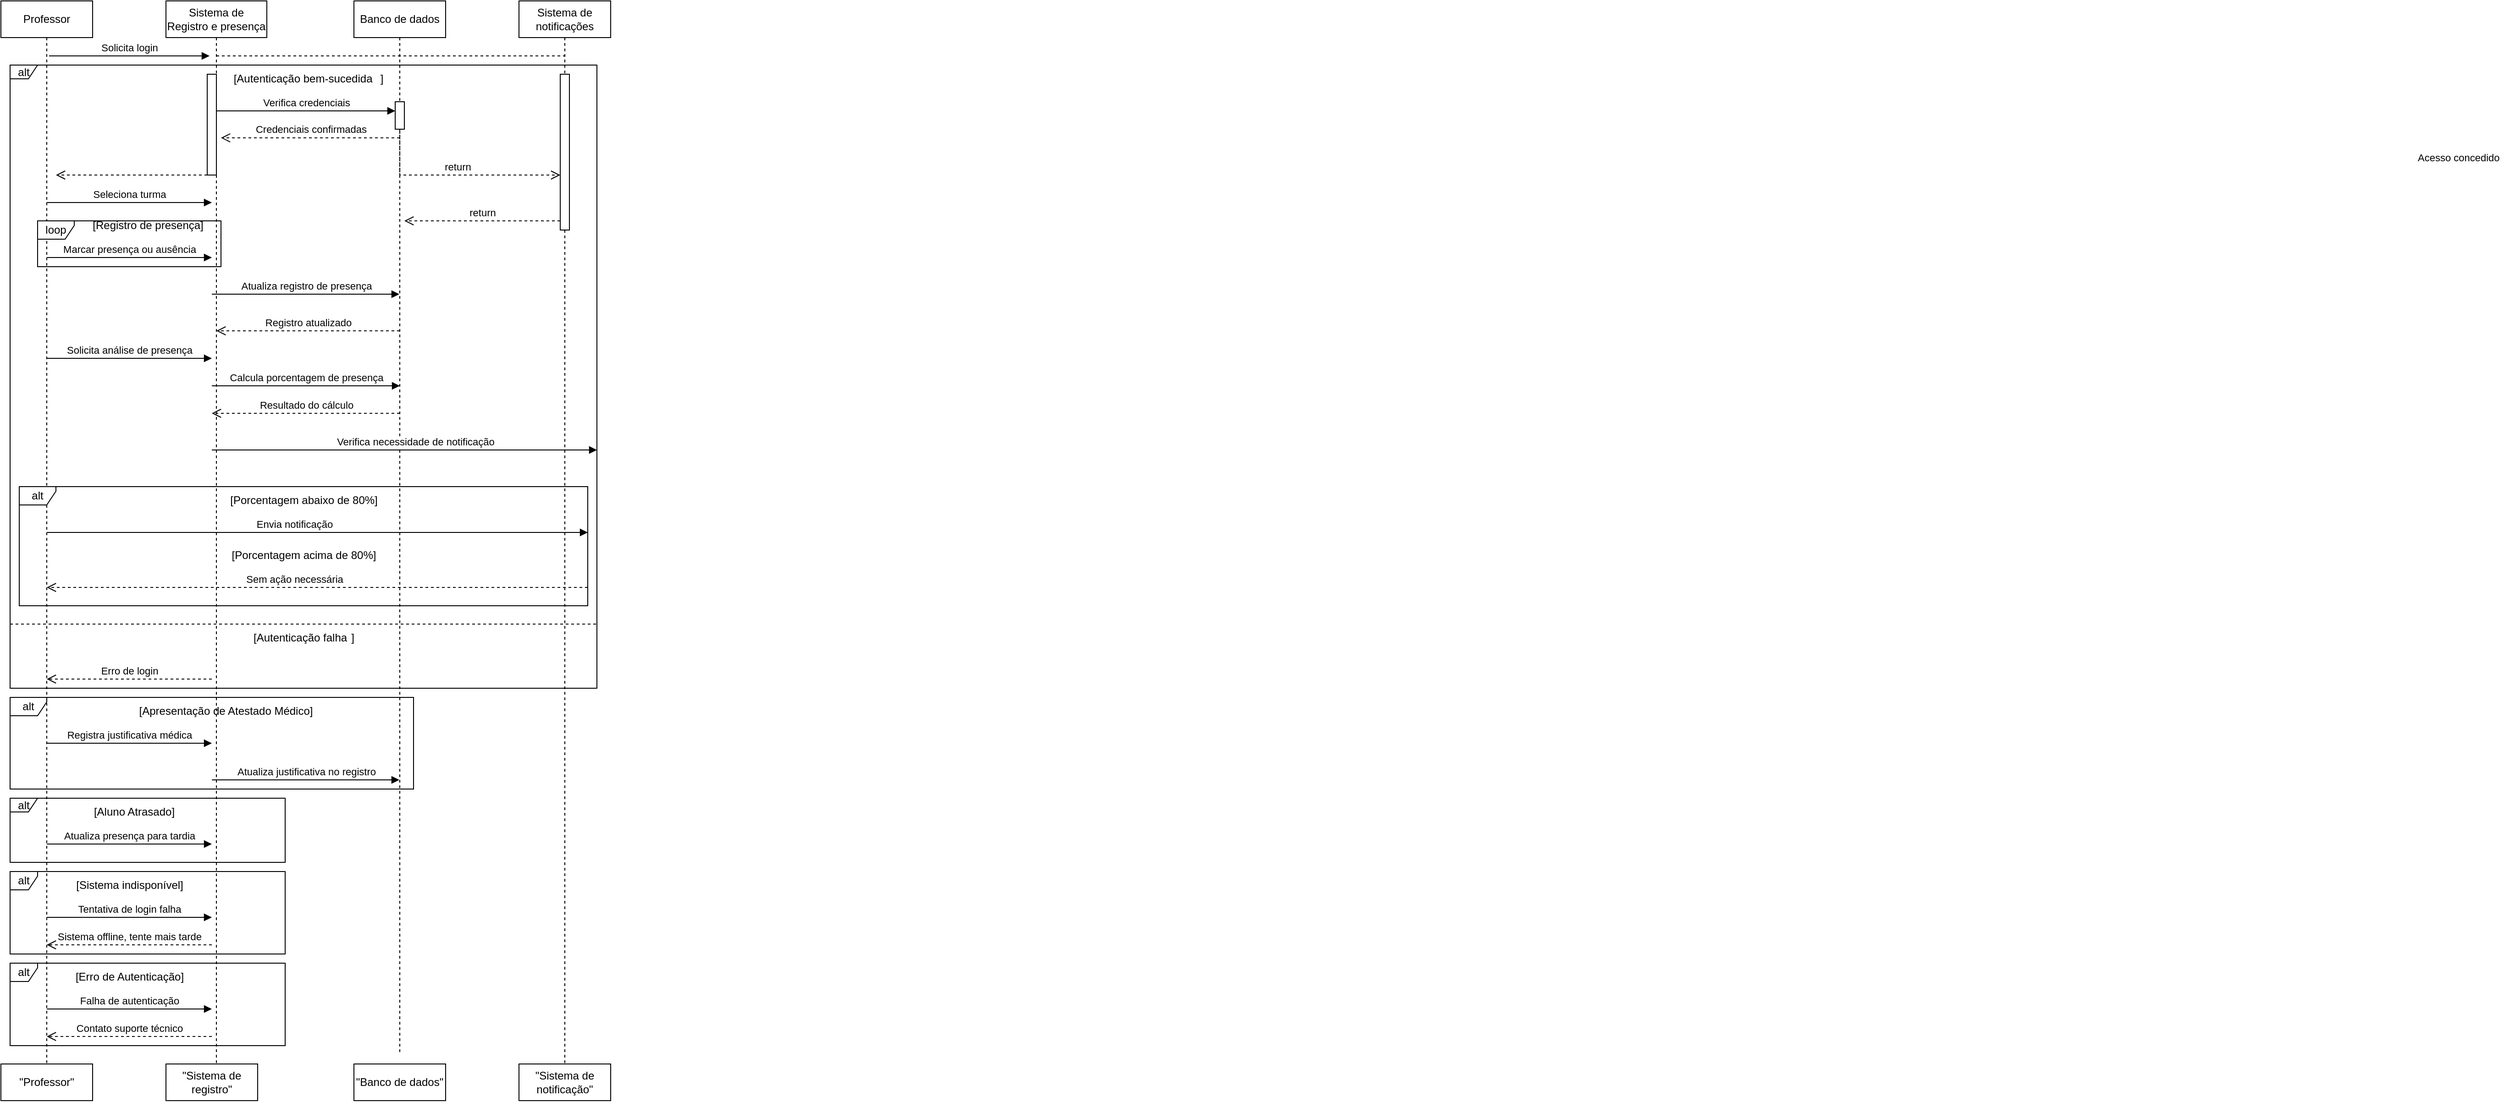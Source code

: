 <mxfile version="24.3.1" type="github">
  <diagram name="Page-1" id="2YBvvXClWsGukQMizWep">
    <mxGraphModel dx="616" dy="328" grid="1" gridSize="10" guides="1" tooltips="1" connect="1" arrows="1" fold="1" page="1" pageScale="1" pageWidth="850" pageHeight="1100" math="0" shadow="0">
      <root>
        <mxCell id="0" />
        <mxCell id="1" parent="0" />
        <mxCell id="aM9ryv3xv72pqoxQDRHE-1" value="Professor" style="shape=umlLifeline;perimeter=lifelinePerimeter;whiteSpace=wrap;html=1;container=0;dropTarget=0;collapsible=0;recursiveResize=0;outlineConnect=0;portConstraint=eastwest;newEdgeStyle={&quot;edgeStyle&quot;:&quot;elbowEdgeStyle&quot;,&quot;elbow&quot;:&quot;vertical&quot;,&quot;curved&quot;:0,&quot;rounded&quot;:0};" parent="1" vertex="1">
          <mxGeometry x="40" y="40" width="100" height="1160" as="geometry" />
        </mxCell>
        <mxCell id="aM9ryv3xv72pqoxQDRHE-5" value="Sistema de Registro e presença" style="shape=umlLifeline;perimeter=lifelinePerimeter;whiteSpace=wrap;html=1;container=0;dropTarget=0;collapsible=0;recursiveResize=0;outlineConnect=0;portConstraint=eastwest;newEdgeStyle={&quot;edgeStyle&quot;:&quot;elbowEdgeStyle&quot;,&quot;elbow&quot;:&quot;vertical&quot;,&quot;curved&quot;:0,&quot;rounded&quot;:0};" parent="1" vertex="1">
          <mxGeometry x="220" y="40" width="110" height="1160" as="geometry" />
        </mxCell>
        <mxCell id="aM9ryv3xv72pqoxQDRHE-6" value="" style="html=1;points=[];perimeter=orthogonalPerimeter;outlineConnect=0;targetShapes=umlLifeline;portConstraint=eastwest;newEdgeStyle={&quot;edgeStyle&quot;:&quot;elbowEdgeStyle&quot;,&quot;elbow&quot;:&quot;vertical&quot;,&quot;curved&quot;:0,&quot;rounded&quot;:0};" parent="aM9ryv3xv72pqoxQDRHE-5" vertex="1">
          <mxGeometry x="45" y="80" width="10" height="110" as="geometry" />
        </mxCell>
        <mxCell id="aM9ryv3xv72pqoxQDRHE-7" value="Solicita login" style="html=1;verticalAlign=bottom;endArrow=block;edgeStyle=elbowEdgeStyle;elbow=vertical;curved=0;rounded=0;" parent="1" edge="1">
          <mxGeometry relative="1" as="geometry">
            <mxPoint x="92.5" y="100" as="sourcePoint" />
            <Array as="points">
              <mxPoint x="177.5" y="100" />
            </Array>
            <mxPoint x="267.5" y="100" as="targetPoint" />
          </mxGeometry>
        </mxCell>
        <mxCell id="60aS3CMGX_n7rRZTqISD-1" value="Banco de dados" style="shape=umlLifeline;perimeter=lifelinePerimeter;whiteSpace=wrap;html=1;container=0;dropTarget=0;collapsible=0;recursiveResize=0;outlineConnect=0;portConstraint=eastwest;newEdgeStyle={&quot;edgeStyle&quot;:&quot;elbowEdgeStyle&quot;,&quot;elbow&quot;:&quot;vertical&quot;,&quot;curved&quot;:0,&quot;rounded&quot;:0};" parent="1" vertex="1">
          <mxGeometry x="425" y="40" width="100" height="1150" as="geometry" />
        </mxCell>
        <mxCell id="60aS3CMGX_n7rRZTqISD-4" value="" style="html=1;points=[];perimeter=orthogonalPerimeter;outlineConnect=0;targetShapes=umlLifeline;portConstraint=eastwest;newEdgeStyle={&quot;edgeStyle&quot;:&quot;elbowEdgeStyle&quot;,&quot;elbow&quot;:&quot;vertical&quot;,&quot;curved&quot;:0,&quot;rounded&quot;:0};" parent="60aS3CMGX_n7rRZTqISD-1" vertex="1">
          <mxGeometry x="45" y="110" width="10" height="30" as="geometry" />
        </mxCell>
        <mxCell id="60aS3CMGX_n7rRZTqISD-5" value="Sistema de notificações" style="shape=umlLifeline;perimeter=lifelinePerimeter;whiteSpace=wrap;html=1;container=0;dropTarget=0;collapsible=0;recursiveResize=0;outlineConnect=0;portConstraint=eastwest;newEdgeStyle={&quot;edgeStyle&quot;:&quot;elbowEdgeStyle&quot;,&quot;elbow&quot;:&quot;vertical&quot;,&quot;curved&quot;:0,&quot;rounded&quot;:0};" parent="1" vertex="1">
          <mxGeometry x="605" y="40" width="100" height="1160" as="geometry" />
        </mxCell>
        <mxCell id="60aS3CMGX_n7rRZTqISD-6" value="" style="html=1;points=[];perimeter=orthogonalPerimeter;outlineConnect=0;targetShapes=umlLifeline;portConstraint=eastwest;newEdgeStyle={&quot;edgeStyle&quot;:&quot;elbowEdgeStyle&quot;,&quot;elbow&quot;:&quot;vertical&quot;,&quot;curved&quot;:0,&quot;rounded&quot;:0};" parent="60aS3CMGX_n7rRZTqISD-5" vertex="1">
          <mxGeometry x="45" y="80" width="10" height="170" as="geometry" />
        </mxCell>
        <mxCell id="60aS3CMGX_n7rRZTqISD-8" value="return" style="html=1;verticalAlign=bottom;endArrow=open;dashed=1;endSize=8;edgeStyle=elbowEdgeStyle;elbow=vertical;curved=0;rounded=0;" parent="1" source="60aS3CMGX_n7rRZTqISD-6" edge="1">
          <mxGeometry relative="1" as="geometry">
            <mxPoint x="480" y="280" as="targetPoint" />
            <Array as="points">
              <mxPoint x="575" y="280" />
            </Array>
          </mxGeometry>
        </mxCell>
        <mxCell id="60aS3CMGX_n7rRZTqISD-10" value="return" style="html=1;verticalAlign=bottom;endArrow=open;dashed=1;endSize=8;edgeStyle=elbowEdgeStyle;elbow=vertical;curved=0;rounded=0;" parent="1" source="60aS3CMGX_n7rRZTqISD-4" target="60aS3CMGX_n7rRZTqISD-6" edge="1">
          <mxGeometry relative="1" as="geometry">
            <mxPoint x="560" y="235" as="targetPoint" />
            <Array as="points">
              <mxPoint x="565" y="230" />
            </Array>
          </mxGeometry>
        </mxCell>
        <mxCell id="60aS3CMGX_n7rRZTqISD-14" value="" style="endArrow=none;dashed=1;html=1;rounded=0;" parent="1" source="aM9ryv3xv72pqoxQDRHE-5" target="60aS3CMGX_n7rRZTqISD-5" edge="1">
          <mxGeometry width="50" height="50" relative="1" as="geometry">
            <mxPoint x="300" y="130" as="sourcePoint" />
            <mxPoint x="350" y="80" as="targetPoint" />
            <Array as="points">
              <mxPoint x="350" y="100" />
              <mxPoint x="470" y="100" />
            </Array>
          </mxGeometry>
        </mxCell>
        <mxCell id="60aS3CMGX_n7rRZTqISD-15" value="Verifica credenciais" style="html=1;verticalAlign=bottom;endArrow=block;edgeStyle=elbowEdgeStyle;elbow=vertical;curved=0;rounded=0;" parent="1" source="aM9ryv3xv72pqoxQDRHE-6" edge="1" target="60aS3CMGX_n7rRZTqISD-4">
          <mxGeometry relative="1" as="geometry">
            <mxPoint x="280" y="150" as="sourcePoint" />
            <Array as="points">
              <mxPoint x="390" y="160" />
              <mxPoint x="355" y="150" />
            </Array>
            <mxPoint x="460" y="160" as="targetPoint" />
          </mxGeometry>
        </mxCell>
        <mxCell id="60aS3CMGX_n7rRZTqISD-16" value="Credenciais confirmadas" style="html=1;verticalAlign=bottom;endArrow=open;dashed=1;endSize=8;edgeStyle=elbowEdgeStyle;elbow=vertical;curved=0;rounded=0;" parent="1" edge="1">
          <mxGeometry relative="1" as="geometry">
            <mxPoint x="280" y="189.41" as="targetPoint" />
            <Array as="points">
              <mxPoint x="380" y="189.41" />
            </Array>
            <mxPoint x="475" y="189.41" as="sourcePoint" />
          </mxGeometry>
        </mxCell>
        <mxCell id="60aS3CMGX_n7rRZTqISD-17" value="Acesso concedido" style="html=1;verticalAlign=bottom;endArrow=open;dashed=1;endSize=8;edgeStyle=elbowEdgeStyle;elbow=vertical;curved=0;rounded=0;" parent="1" source="aM9ryv3xv72pqoxQDRHE-6" edge="1">
          <mxGeometry x="-1" y="-2455" relative="1" as="geometry">
            <mxPoint x="100" y="230" as="targetPoint" />
            <Array as="points">
              <mxPoint x="230" y="230" />
              <mxPoint x="120" y="210" />
            </Array>
            <mxPoint x="259.5" y="210" as="sourcePoint" />
            <mxPoint x="2455" y="2445" as="offset" />
          </mxGeometry>
        </mxCell>
        <mxCell id="W9O-gjuGux6550Dx2sIB-1" value="Seleciona turma" style="html=1;verticalAlign=bottom;endArrow=block;edgeStyle=elbowEdgeStyle;elbow=vertical;curved=0;rounded=0;" edge="1" parent="1" source="aM9ryv3xv72pqoxQDRHE-1">
          <mxGeometry relative="1" as="geometry">
            <mxPoint x="100" y="260" as="sourcePoint" />
            <Array as="points">
              <mxPoint x="185" y="260" />
            </Array>
            <mxPoint x="270" y="260" as="targetPoint" />
          </mxGeometry>
        </mxCell>
        <mxCell id="W9O-gjuGux6550Dx2sIB-5" value="alt" style="shape=umlFrame;whiteSpace=wrap;html=1;pointerEvents=0;width=30;height=15;" vertex="1" parent="1">
          <mxGeometry x="50" y="110" width="640" height="680" as="geometry" />
        </mxCell>
        <mxCell id="W9O-gjuGux6550Dx2sIB-7" value="loop" style="shape=umlFrame;whiteSpace=wrap;html=1;pointerEvents=0;width=40;height=20;" vertex="1" parent="1">
          <mxGeometry x="80" y="280" width="200" height="50" as="geometry" />
        </mxCell>
        <mxCell id="W9O-gjuGux6550Dx2sIB-8" value="[Registro de presença]" style="text;html=1;align=center;verticalAlign=middle;resizable=0;points=[];autosize=1;strokeColor=none;fillColor=none;" vertex="1" parent="1">
          <mxGeometry x="130" y="270" width="140" height="30" as="geometry" />
        </mxCell>
        <mxCell id="W9O-gjuGux6550Dx2sIB-9" value="Marcar presença ou ausência" style="html=1;verticalAlign=bottom;endArrow=block;edgeStyle=elbowEdgeStyle;elbow=vertical;curved=0;rounded=0;" edge="1" parent="1">
          <mxGeometry relative="1" as="geometry">
            <mxPoint x="90" y="320" as="sourcePoint" />
            <Array as="points">
              <mxPoint x="185" y="320" />
            </Array>
            <mxPoint x="270" y="320" as="targetPoint" />
            <mxPoint as="offset" />
          </mxGeometry>
        </mxCell>
        <mxCell id="W9O-gjuGux6550Dx2sIB-10" value="Atualiza registro de presença" style="html=1;verticalAlign=bottom;endArrow=block;edgeStyle=elbowEdgeStyle;elbow=vertical;curved=0;rounded=0;" edge="1" parent="1" target="60aS3CMGX_n7rRZTqISD-1">
          <mxGeometry relative="1" as="geometry">
            <mxPoint x="270" y="360" as="sourcePoint" />
            <Array as="points">
              <mxPoint x="365" y="360" />
            </Array>
            <mxPoint x="450" y="360" as="targetPoint" />
          </mxGeometry>
        </mxCell>
        <mxCell id="W9O-gjuGux6550Dx2sIB-11" value="Registro atualizado" style="html=1;verticalAlign=bottom;endArrow=open;dashed=1;endSize=8;edgeStyle=elbowEdgeStyle;elbow=vertical;curved=0;rounded=0;" edge="1" parent="1" target="aM9ryv3xv72pqoxQDRHE-5">
          <mxGeometry relative="1" as="geometry">
            <mxPoint x="280" y="400" as="targetPoint" />
            <Array as="points">
              <mxPoint x="380" y="400" />
            </Array>
            <mxPoint x="475" y="400" as="sourcePoint" />
          </mxGeometry>
        </mxCell>
        <mxCell id="W9O-gjuGux6550Dx2sIB-13" value="Solicita análise de presença" style="html=1;verticalAlign=bottom;endArrow=block;edgeStyle=elbowEdgeStyle;elbow=vertical;curved=0;rounded=0;" edge="1" parent="1">
          <mxGeometry relative="1" as="geometry">
            <mxPoint x="90" y="430" as="sourcePoint" />
            <Array as="points">
              <mxPoint x="185" y="430" />
            </Array>
            <mxPoint x="270" y="430" as="targetPoint" />
          </mxGeometry>
        </mxCell>
        <mxCell id="W9O-gjuGux6550Dx2sIB-15" value="Calcula porcentagem de presença" style="html=1;verticalAlign=bottom;endArrow=block;edgeStyle=elbowEdgeStyle;elbow=vertical;curved=0;rounded=0;" edge="1" parent="1">
          <mxGeometry relative="1" as="geometry">
            <mxPoint x="270" y="460" as="sourcePoint" />
            <Array as="points">
              <mxPoint x="365" y="460" />
            </Array>
            <mxPoint x="475" y="460" as="targetPoint" />
          </mxGeometry>
        </mxCell>
        <mxCell id="W9O-gjuGux6550Dx2sIB-16" value="Resultado do cálculo" style="html=1;verticalAlign=bottom;endArrow=open;dashed=1;endSize=8;edgeStyle=elbowEdgeStyle;elbow=vertical;curved=0;rounded=0;" edge="1" parent="1">
          <mxGeometry relative="1" as="geometry">
            <mxPoint x="270" y="490" as="targetPoint" />
            <Array as="points">
              <mxPoint x="380" y="490" />
            </Array>
            <mxPoint x="475" y="490" as="sourcePoint" />
          </mxGeometry>
        </mxCell>
        <mxCell id="W9O-gjuGux6550Dx2sIB-17" value="Verifica necessidade de notificação" style="html=1;verticalAlign=bottom;endArrow=block;edgeStyle=elbowEdgeStyle;elbow=vertical;curved=0;rounded=0;" edge="1" parent="1">
          <mxGeometry x="0.056" relative="1" as="geometry">
            <mxPoint x="270" y="530" as="sourcePoint" />
            <Array as="points">
              <mxPoint x="600" y="530" />
              <mxPoint x="365" y="530" />
            </Array>
            <mxPoint x="690" y="530" as="targetPoint" />
            <mxPoint as="offset" />
          </mxGeometry>
        </mxCell>
        <mxCell id="W9O-gjuGux6550Dx2sIB-18" value="alt" style="shape=umlFrame;whiteSpace=wrap;html=1;pointerEvents=0;width=40;height=20;" vertex="1" parent="1">
          <mxGeometry x="60" y="570" width="620" height="130" as="geometry" />
        </mxCell>
        <mxCell id="W9O-gjuGux6550Dx2sIB-19" value="[Porcentagem abaixo de 80%]" style="text;html=1;align=center;verticalAlign=middle;resizable=0;points=[];autosize=1;strokeColor=none;fillColor=none;" vertex="1" parent="1">
          <mxGeometry x="280" y="570" width="180" height="30" as="geometry" />
        </mxCell>
        <mxCell id="W9O-gjuGux6550Dx2sIB-27" value="[Porcentagem acima de 80%]" style="text;html=1;align=center;verticalAlign=middle;resizable=0;points=[];autosize=1;strokeColor=none;fillColor=none;" vertex="1" parent="1">
          <mxGeometry x="280" y="630" width="180" height="30" as="geometry" />
        </mxCell>
        <mxCell id="W9O-gjuGux6550Dx2sIB-28" value="Sem ação necessária" style="html=1;verticalAlign=bottom;endArrow=open;dashed=1;endSize=8;edgeStyle=elbowEdgeStyle;elbow=vertical;curved=0;rounded=0;exitX=1;exitY=0.846;exitDx=0;exitDy=0;exitPerimeter=0;" edge="1" parent="1" source="W9O-gjuGux6550Dx2sIB-18" target="aM9ryv3xv72pqoxQDRHE-1">
          <mxGeometry x="0.084" relative="1" as="geometry">
            <mxPoint x="240" y="680" as="targetPoint" />
            <Array as="points">
              <mxPoint x="350" y="680" />
            </Array>
            <mxPoint x="445" y="680" as="sourcePoint" />
            <mxPoint as="offset" />
          </mxGeometry>
        </mxCell>
        <mxCell id="W9O-gjuGux6550Dx2sIB-32" value="Envia notificação" style="html=1;verticalAlign=bottom;endArrow=block;edgeStyle=elbowEdgeStyle;elbow=vertical;curved=0;rounded=0;entryX=1;entryY=0.308;entryDx=0;entryDy=0;entryPerimeter=0;" edge="1" parent="1">
          <mxGeometry x="-0.085" relative="1" as="geometry">
            <mxPoint x="90" y="620" as="sourcePoint" />
            <Array as="points">
              <mxPoint x="420" y="620" />
              <mxPoint x="185" y="620" />
            </Array>
            <mxPoint x="680" y="620.04" as="targetPoint" />
            <mxPoint as="offset" />
          </mxGeometry>
        </mxCell>
        <mxCell id="W9O-gjuGux6550Dx2sIB-33" value="" style="endArrow=none;dashed=1;html=1;rounded=0;" edge="1" parent="1">
          <mxGeometry width="50" height="50" relative="1" as="geometry">
            <mxPoint x="50" y="720" as="sourcePoint" />
            <mxPoint x="690" y="720" as="targetPoint" />
            <Array as="points">
              <mxPoint x="130" y="720" />
              <mxPoint x="250" y="720" />
            </Array>
          </mxGeometry>
        </mxCell>
        <mxCell id="W9O-gjuGux6550Dx2sIB-34" value="[Autenticação falha&lt;span style=&quot;white-space: pre;&quot;&gt;&#x9;&lt;/span&gt;]" style="text;html=1;align=center;verticalAlign=middle;resizable=0;points=[];autosize=1;strokeColor=none;fillColor=none;" vertex="1" parent="1">
          <mxGeometry x="305" y="720" width="130" height="30" as="geometry" />
        </mxCell>
        <mxCell id="W9O-gjuGux6550Dx2sIB-35" value="Erro de login" style="html=1;verticalAlign=bottom;endArrow=open;dashed=1;endSize=8;edgeStyle=elbowEdgeStyle;elbow=vertical;curved=0;rounded=0;" edge="1" parent="1">
          <mxGeometry relative="1" as="geometry">
            <mxPoint x="90" y="780" as="targetPoint" />
            <Array as="points" />
            <mxPoint x="270" y="780" as="sourcePoint" />
            <mxPoint as="offset" />
          </mxGeometry>
        </mxCell>
        <mxCell id="W9O-gjuGux6550Dx2sIB-36" value="alt" style="shape=umlFrame;whiteSpace=wrap;html=1;pointerEvents=0;width=40;height=20;" vertex="1" parent="1">
          <mxGeometry x="50" y="800" width="440" height="100" as="geometry" />
        </mxCell>
        <mxCell id="W9O-gjuGux6550Dx2sIB-37" value="[Apresentação de Atestado Médico]" style="text;html=1;align=center;verticalAlign=middle;resizable=0;points=[];autosize=1;strokeColor=none;fillColor=none;" vertex="1" parent="1">
          <mxGeometry x="180" y="800" width="210" height="30" as="geometry" />
        </mxCell>
        <mxCell id="W9O-gjuGux6550Dx2sIB-38" value="Registra justificativa médica" style="html=1;verticalAlign=bottom;endArrow=block;edgeStyle=elbowEdgeStyle;elbow=vertical;curved=0;rounded=0;" edge="1" parent="1">
          <mxGeometry relative="1" as="geometry">
            <mxPoint x="90" y="850" as="sourcePoint" />
            <Array as="points">
              <mxPoint x="185" y="850" />
            </Array>
            <mxPoint x="270" y="850" as="targetPoint" />
          </mxGeometry>
        </mxCell>
        <mxCell id="W9O-gjuGux6550Dx2sIB-39" value="Atualiza justificativa no registro" style="html=1;verticalAlign=bottom;endArrow=block;edgeStyle=elbowEdgeStyle;elbow=vertical;curved=0;rounded=0;" edge="1" parent="1" target="60aS3CMGX_n7rRZTqISD-1">
          <mxGeometry relative="1" as="geometry">
            <mxPoint x="270" y="890" as="sourcePoint" />
            <Array as="points">
              <mxPoint x="365" y="890" />
            </Array>
            <mxPoint x="450" y="890" as="targetPoint" />
          </mxGeometry>
        </mxCell>
        <mxCell id="W9O-gjuGux6550Dx2sIB-40" value="alt" style="shape=umlFrame;whiteSpace=wrap;html=1;pointerEvents=0;width=30;height=15;" vertex="1" parent="1">
          <mxGeometry x="50" y="910" width="300" height="70" as="geometry" />
        </mxCell>
        <mxCell id="W9O-gjuGux6550Dx2sIB-41" value="[Aluno Atrasado]" style="text;html=1;align=center;verticalAlign=middle;resizable=0;points=[];autosize=1;strokeColor=none;fillColor=none;" vertex="1" parent="1">
          <mxGeometry x="130" y="910" width="110" height="30" as="geometry" />
        </mxCell>
        <mxCell id="W9O-gjuGux6550Dx2sIB-43" value="Atualiza presença para tardia" style="html=1;verticalAlign=bottom;endArrow=block;edgeStyle=elbowEdgeStyle;elbow=vertical;curved=0;rounded=0;" edge="1" parent="1">
          <mxGeometry relative="1" as="geometry">
            <mxPoint x="90" y="960" as="sourcePoint" />
            <Array as="points">
              <mxPoint x="190" y="960" />
            </Array>
            <mxPoint x="270" y="960" as="targetPoint" />
            <mxPoint as="offset" />
          </mxGeometry>
        </mxCell>
        <mxCell id="W9O-gjuGux6550Dx2sIB-45" value="alt" style="shape=umlFrame;whiteSpace=wrap;html=1;pointerEvents=0;width=30;height=20;" vertex="1" parent="1">
          <mxGeometry x="50" y="990" width="300" height="90" as="geometry" />
        </mxCell>
        <mxCell id="W9O-gjuGux6550Dx2sIB-46" value="[Sistema indisponível]" style="text;html=1;align=center;verticalAlign=middle;resizable=0;points=[];autosize=1;strokeColor=none;fillColor=none;" vertex="1" parent="1">
          <mxGeometry x="110" y="990" width="140" height="30" as="geometry" />
        </mxCell>
        <mxCell id="W9O-gjuGux6550Dx2sIB-48" value="Tentativa de login falha" style="html=1;verticalAlign=bottom;endArrow=block;edgeStyle=elbowEdgeStyle;elbow=vertical;curved=0;rounded=0;" edge="1" parent="1">
          <mxGeometry relative="1" as="geometry">
            <mxPoint x="90" y="1040" as="sourcePoint" />
            <Array as="points">
              <mxPoint x="190" y="1040" />
            </Array>
            <mxPoint x="270" y="1040" as="targetPoint" />
            <mxPoint as="offset" />
          </mxGeometry>
        </mxCell>
        <mxCell id="W9O-gjuGux6550Dx2sIB-50" value="Sistema offline, tente mais tarde" style="html=1;verticalAlign=bottom;endArrow=open;dashed=1;endSize=8;edgeStyle=elbowEdgeStyle;elbow=vertical;curved=0;rounded=0;" edge="1" parent="1">
          <mxGeometry relative="1" as="geometry">
            <mxPoint x="90" y="1070" as="targetPoint" />
            <Array as="points" />
            <mxPoint x="270" y="1070" as="sourcePoint" />
            <mxPoint as="offset" />
          </mxGeometry>
        </mxCell>
        <mxCell id="W9O-gjuGux6550Dx2sIB-51" value="alt" style="shape=umlFrame;whiteSpace=wrap;html=1;pointerEvents=0;width=30;height=20;" vertex="1" parent="1">
          <mxGeometry x="50" y="1090" width="300" height="90" as="geometry" />
        </mxCell>
        <mxCell id="W9O-gjuGux6550Dx2sIB-52" value="[Erro de Autenticação]" style="text;html=1;align=center;verticalAlign=middle;resizable=0;points=[];autosize=1;strokeColor=none;fillColor=none;" vertex="1" parent="1">
          <mxGeometry x="110" y="1090" width="140" height="30" as="geometry" />
        </mxCell>
        <mxCell id="W9O-gjuGux6550Dx2sIB-54" value="Falha de autenticação" style="html=1;verticalAlign=bottom;endArrow=block;edgeStyle=elbowEdgeStyle;elbow=vertical;curved=0;rounded=0;" edge="1" parent="1">
          <mxGeometry relative="1" as="geometry">
            <mxPoint x="90" y="1140" as="sourcePoint" />
            <Array as="points">
              <mxPoint x="190" y="1140" />
            </Array>
            <mxPoint x="270" y="1140" as="targetPoint" />
            <mxPoint as="offset" />
          </mxGeometry>
        </mxCell>
        <mxCell id="W9O-gjuGux6550Dx2sIB-55" value="Contato suporte técnico" style="html=1;verticalAlign=bottom;endArrow=open;dashed=1;endSize=8;edgeStyle=elbowEdgeStyle;elbow=vertical;curved=0;rounded=0;" edge="1" parent="1">
          <mxGeometry relative="1" as="geometry">
            <mxPoint x="90" y="1170" as="targetPoint" />
            <Array as="points" />
            <mxPoint x="270" y="1170" as="sourcePoint" />
            <mxPoint as="offset" />
          </mxGeometry>
        </mxCell>
        <mxCell id="W9O-gjuGux6550Dx2sIB-56" value="&quot;Professor&quot;" style="shape=umlLifeline;perimeter=lifelinePerimeter;whiteSpace=wrap;html=1;container=0;dropTarget=0;collapsible=0;recursiveResize=0;outlineConnect=0;portConstraint=eastwest;newEdgeStyle={&quot;edgeStyle&quot;:&quot;elbowEdgeStyle&quot;,&quot;elbow&quot;:&quot;vertical&quot;,&quot;curved&quot;:0,&quot;rounded&quot;:0};" vertex="1" parent="1">
          <mxGeometry x="40" y="1200" width="100" height="40" as="geometry" />
        </mxCell>
        <mxCell id="W9O-gjuGux6550Dx2sIB-59" value="&quot;Sistema de registro&quot;" style="shape=umlLifeline;perimeter=lifelinePerimeter;whiteSpace=wrap;html=1;container=0;dropTarget=0;collapsible=0;recursiveResize=0;outlineConnect=0;portConstraint=eastwest;newEdgeStyle={&quot;edgeStyle&quot;:&quot;elbowEdgeStyle&quot;,&quot;elbow&quot;:&quot;vertical&quot;,&quot;curved&quot;:0,&quot;rounded&quot;:0};" vertex="1" parent="1">
          <mxGeometry x="220" y="1200" width="100" height="40" as="geometry" />
        </mxCell>
        <mxCell id="W9O-gjuGux6550Dx2sIB-60" value="&quot;Banco de dados&quot;" style="shape=umlLifeline;perimeter=lifelinePerimeter;whiteSpace=wrap;html=1;container=0;dropTarget=0;collapsible=0;recursiveResize=0;outlineConnect=0;portConstraint=eastwest;newEdgeStyle={&quot;edgeStyle&quot;:&quot;elbowEdgeStyle&quot;,&quot;elbow&quot;:&quot;vertical&quot;,&quot;curved&quot;:0,&quot;rounded&quot;:0};" vertex="1" parent="1">
          <mxGeometry x="425" y="1200" width="100" height="40" as="geometry" />
        </mxCell>
        <mxCell id="W9O-gjuGux6550Dx2sIB-61" value="&quot;Sistema de notificação&quot;" style="shape=umlLifeline;perimeter=lifelinePerimeter;whiteSpace=wrap;html=1;container=0;dropTarget=0;collapsible=0;recursiveResize=0;outlineConnect=0;portConstraint=eastwest;newEdgeStyle={&quot;edgeStyle&quot;:&quot;elbowEdgeStyle&quot;,&quot;elbow&quot;:&quot;vertical&quot;,&quot;curved&quot;:0,&quot;rounded&quot;:0};" vertex="1" parent="1">
          <mxGeometry x="605" y="1200" width="100" height="40" as="geometry" />
        </mxCell>
        <mxCell id="W9O-gjuGux6550Dx2sIB-63" value="[Autenticação bem-sucedida&lt;span style=&quot;white-space: pre;&quot;&gt;&#x9;&lt;/span&gt;]" style="text;html=1;align=center;verticalAlign=middle;resizable=0;points=[];autosize=1;strokeColor=none;fillColor=none;" vertex="1" parent="1">
          <mxGeometry x="280" y="110" width="190" height="30" as="geometry" />
        </mxCell>
      </root>
    </mxGraphModel>
  </diagram>
</mxfile>
